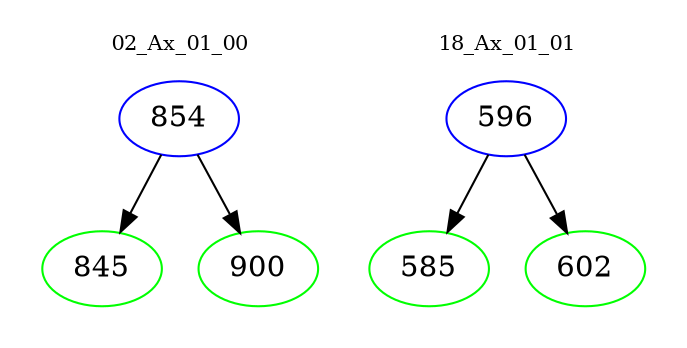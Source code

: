 digraph{
subgraph cluster_0 {
color = white
label = "02_Ax_01_00";
fontsize=10;
T0_854 [label="854", color="blue"]
T0_854 -> T0_845 [color="black"]
T0_845 [label="845", color="green"]
T0_854 -> T0_900 [color="black"]
T0_900 [label="900", color="green"]
}
subgraph cluster_1 {
color = white
label = "18_Ax_01_01";
fontsize=10;
T1_596 [label="596", color="blue"]
T1_596 -> T1_585 [color="black"]
T1_585 [label="585", color="green"]
T1_596 -> T1_602 [color="black"]
T1_602 [label="602", color="green"]
}
}
